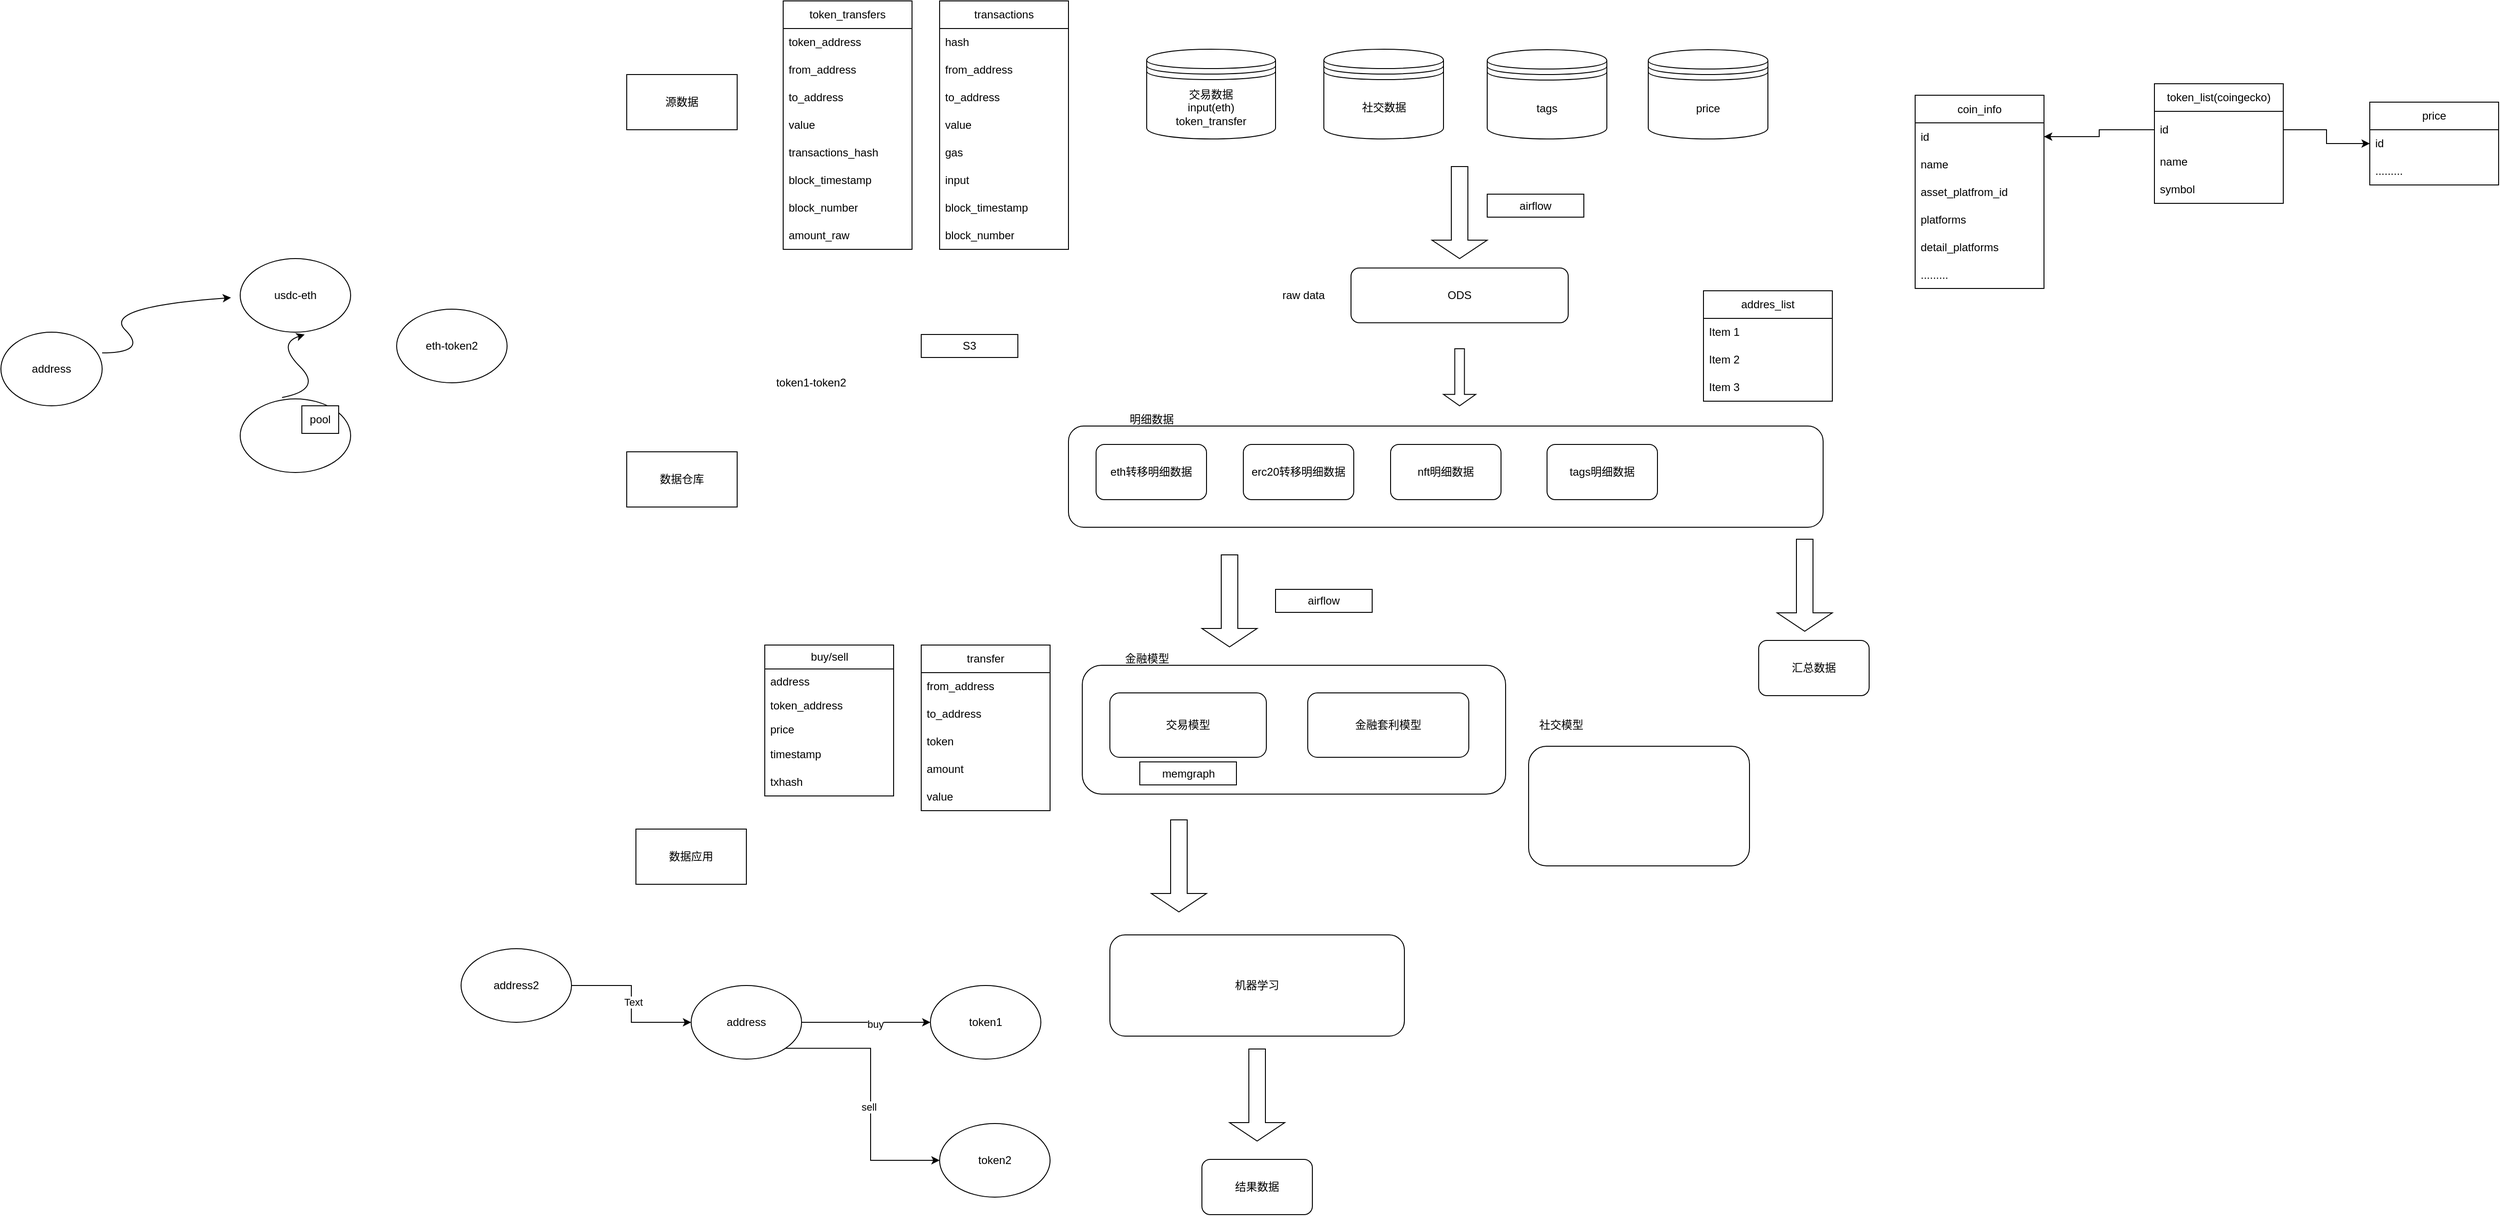 <mxfile version="22.0.8" type="github">
  <diagram name="第 1 页" id="BozkCQJCPHknfL0Oz4gU">
    <mxGraphModel dx="2956" dy="685" grid="1" gridSize="10" guides="1" tooltips="1" connect="1" arrows="1" fold="1" page="1" pageScale="1" pageWidth="827" pageHeight="1169" math="0" shadow="0">
      <root>
        <mxCell id="0" />
        <mxCell id="1" parent="0" />
        <mxCell id="raIWPsBDa8XvjPvGWQIa-1" value="交易数据&lt;br&gt;input(eth)&lt;br&gt;token_transfer" style="shape=datastore;whiteSpace=wrap;html=1;" parent="1" vertex="1">
          <mxGeometry x="185" y="62.5" width="140" height="97.5" as="geometry" />
        </mxCell>
        <mxCell id="raIWPsBDa8XvjPvGWQIa-2" value="源数据" style="rounded=0;whiteSpace=wrap;html=1;" parent="1" vertex="1">
          <mxGeometry x="-380" y="90" width="120" height="60" as="geometry" />
        </mxCell>
        <mxCell id="raIWPsBDa8XvjPvGWQIa-4" value="社交数据" style="shape=datastore;whiteSpace=wrap;html=1;" parent="1" vertex="1">
          <mxGeometry x="377.5" y="62.5" width="130" height="97.5" as="geometry" />
        </mxCell>
        <mxCell id="raIWPsBDa8XvjPvGWQIa-5" value="tags" style="shape=datastore;whiteSpace=wrap;html=1;" parent="1" vertex="1">
          <mxGeometry x="555" y="63" width="130" height="97" as="geometry" />
        </mxCell>
        <mxCell id="raIWPsBDa8XvjPvGWQIa-7" value="" style="shape=singleArrow;direction=south;whiteSpace=wrap;html=1;" parent="1" vertex="1">
          <mxGeometry x="495" y="190" width="60" height="100" as="geometry" />
        </mxCell>
        <mxCell id="raIWPsBDa8XvjPvGWQIa-8" value="" style="rounded=1;whiteSpace=wrap;html=1;" parent="1" vertex="1">
          <mxGeometry x="100" y="472" width="820" height="110" as="geometry" />
        </mxCell>
        <mxCell id="raIWPsBDa8XvjPvGWQIa-10" value="明细数据" style="text;html=1;align=center;verticalAlign=middle;resizable=0;points=[];autosize=1;strokeColor=none;fillColor=none;" parent="1" vertex="1">
          <mxGeometry x="155" y="450" width="70" height="30" as="geometry" />
        </mxCell>
        <mxCell id="raIWPsBDa8XvjPvGWQIa-11" value="eth转移明细数据" style="rounded=1;whiteSpace=wrap;html=1;" parent="1" vertex="1">
          <mxGeometry x="130" y="492" width="120" height="60" as="geometry" />
        </mxCell>
        <mxCell id="raIWPsBDa8XvjPvGWQIa-12" value="erc20转移明细数据" style="rounded=1;whiteSpace=wrap;html=1;" parent="1" vertex="1">
          <mxGeometry x="290" y="492" width="120" height="60" as="geometry" />
        </mxCell>
        <mxCell id="raIWPsBDa8XvjPvGWQIa-13" value="nft明细数据" style="rounded=1;whiteSpace=wrap;html=1;" parent="1" vertex="1">
          <mxGeometry x="450" y="492" width="120" height="60" as="geometry" />
        </mxCell>
        <mxCell id="raIWPsBDa8XvjPvGWQIa-15" value="tags明细数据" style="rounded=1;whiteSpace=wrap;html=1;" parent="1" vertex="1">
          <mxGeometry x="620" y="492" width="120" height="60" as="geometry" />
        </mxCell>
        <mxCell id="raIWPsBDa8XvjPvGWQIa-16" value="" style="shape=singleArrow;direction=south;whiteSpace=wrap;html=1;" parent="1" vertex="1">
          <mxGeometry x="245" y="612" width="60" height="100" as="geometry" />
        </mxCell>
        <mxCell id="raIWPsBDa8XvjPvGWQIa-18" value="" style="rounded=1;whiteSpace=wrap;html=1;" parent="1" vertex="1">
          <mxGeometry x="115" y="732" width="460" height="140" as="geometry" />
        </mxCell>
        <mxCell id="raIWPsBDa8XvjPvGWQIa-17" value="交易模型" style="rounded=1;whiteSpace=wrap;html=1;" parent="1" vertex="1">
          <mxGeometry x="145" y="762" width="170" height="70" as="geometry" />
        </mxCell>
        <mxCell id="raIWPsBDa8XvjPvGWQIa-19" value="金融模型" style="text;html=1;align=center;verticalAlign=middle;resizable=0;points=[];autosize=1;strokeColor=none;fillColor=none;" parent="1" vertex="1">
          <mxGeometry x="150" y="710" width="70" height="30" as="geometry" />
        </mxCell>
        <mxCell id="raIWPsBDa8XvjPvGWQIa-20" value="金融套利模型" style="rounded=1;whiteSpace=wrap;html=1;" parent="1" vertex="1">
          <mxGeometry x="360" y="762" width="175" height="70" as="geometry" />
        </mxCell>
        <mxCell id="raIWPsBDa8XvjPvGWQIa-21" value="" style="rounded=1;whiteSpace=wrap;html=1;" parent="1" vertex="1">
          <mxGeometry x="600" y="820" width="240" height="130" as="geometry" />
        </mxCell>
        <mxCell id="raIWPsBDa8XvjPvGWQIa-22" value="社交模型" style="text;html=1;align=center;verticalAlign=middle;resizable=0;points=[];autosize=1;strokeColor=none;fillColor=none;" parent="1" vertex="1">
          <mxGeometry x="600" y="782" width="70" height="30" as="geometry" />
        </mxCell>
        <mxCell id="raIWPsBDa8XvjPvGWQIa-23" value="" style="shape=singleArrow;direction=south;whiteSpace=wrap;html=1;" parent="1" vertex="1">
          <mxGeometry x="190" y="900" width="60" height="100" as="geometry" />
        </mxCell>
        <mxCell id="raIWPsBDa8XvjPvGWQIa-24" value="机器学习" style="rounded=1;whiteSpace=wrap;html=1;" parent="1" vertex="1">
          <mxGeometry x="145" y="1025" width="320" height="110" as="geometry" />
        </mxCell>
        <mxCell id="KQLeo4cY0Sl-77oB61r1-2" value="token_transfers" style="swimlane;fontStyle=0;childLayout=stackLayout;horizontal=1;startSize=30;horizontalStack=0;resizeParent=1;resizeParentMax=0;resizeLast=0;collapsible=1;marginBottom=0;whiteSpace=wrap;html=1;" parent="1" vertex="1">
          <mxGeometry x="-210" y="10" width="140" height="270" as="geometry" />
        </mxCell>
        <mxCell id="KQLeo4cY0Sl-77oB61r1-3" value="token_address&lt;br&gt;" style="text;strokeColor=none;fillColor=none;align=left;verticalAlign=middle;spacingLeft=4;spacingRight=4;overflow=hidden;points=[[0,0.5],[1,0.5]];portConstraint=eastwest;rotatable=0;whiteSpace=wrap;html=1;" parent="KQLeo4cY0Sl-77oB61r1-2" vertex="1">
          <mxGeometry y="30" width="140" height="30" as="geometry" />
        </mxCell>
        <mxCell id="KQLeo4cY0Sl-77oB61r1-4" value="from_address" style="text;strokeColor=none;fillColor=none;align=left;verticalAlign=middle;spacingLeft=4;spacingRight=4;overflow=hidden;points=[[0,0.5],[1,0.5]];portConstraint=eastwest;rotatable=0;whiteSpace=wrap;html=1;" parent="KQLeo4cY0Sl-77oB61r1-2" vertex="1">
          <mxGeometry y="60" width="140" height="30" as="geometry" />
        </mxCell>
        <mxCell id="KQLeo4cY0Sl-77oB61r1-22" value="to_address" style="text;strokeColor=none;fillColor=none;align=left;verticalAlign=middle;spacingLeft=4;spacingRight=4;overflow=hidden;points=[[0,0.5],[1,0.5]];portConstraint=eastwest;rotatable=0;whiteSpace=wrap;html=1;" parent="KQLeo4cY0Sl-77oB61r1-2" vertex="1">
          <mxGeometry y="90" width="140" height="30" as="geometry" />
        </mxCell>
        <mxCell id="KQLeo4cY0Sl-77oB61r1-23" value="value" style="text;strokeColor=none;fillColor=none;align=left;verticalAlign=middle;spacingLeft=4;spacingRight=4;overflow=hidden;points=[[0,0.5],[1,0.5]];portConstraint=eastwest;rotatable=0;whiteSpace=wrap;html=1;" parent="KQLeo4cY0Sl-77oB61r1-2" vertex="1">
          <mxGeometry y="120" width="140" height="30" as="geometry" />
        </mxCell>
        <mxCell id="KQLeo4cY0Sl-77oB61r1-24" value="transactions_hash" style="text;strokeColor=none;fillColor=none;align=left;verticalAlign=middle;spacingLeft=4;spacingRight=4;overflow=hidden;points=[[0,0.5],[1,0.5]];portConstraint=eastwest;rotatable=0;whiteSpace=wrap;html=1;" parent="KQLeo4cY0Sl-77oB61r1-2" vertex="1">
          <mxGeometry y="150" width="140" height="30" as="geometry" />
        </mxCell>
        <mxCell id="KQLeo4cY0Sl-77oB61r1-25" value="block_timestamp" style="text;strokeColor=none;fillColor=none;align=left;verticalAlign=middle;spacingLeft=4;spacingRight=4;overflow=hidden;points=[[0,0.5],[1,0.5]];portConstraint=eastwest;rotatable=0;whiteSpace=wrap;html=1;" parent="KQLeo4cY0Sl-77oB61r1-2" vertex="1">
          <mxGeometry y="180" width="140" height="30" as="geometry" />
        </mxCell>
        <mxCell id="KQLeo4cY0Sl-77oB61r1-5" value="block_number" style="text;strokeColor=none;fillColor=none;align=left;verticalAlign=middle;spacingLeft=4;spacingRight=4;overflow=hidden;points=[[0,0.5],[1,0.5]];portConstraint=eastwest;rotatable=0;whiteSpace=wrap;html=1;" parent="KQLeo4cY0Sl-77oB61r1-2" vertex="1">
          <mxGeometry y="210" width="140" height="30" as="geometry" />
        </mxCell>
        <mxCell id="KQLeo4cY0Sl-77oB61r1-26" value="amount_raw" style="text;strokeColor=none;fillColor=none;align=left;verticalAlign=middle;spacingLeft=4;spacingRight=4;overflow=hidden;points=[[0,0.5],[1,0.5]];portConstraint=eastwest;rotatable=0;whiteSpace=wrap;html=1;" parent="KQLeo4cY0Sl-77oB61r1-2" vertex="1">
          <mxGeometry y="240" width="140" height="30" as="geometry" />
        </mxCell>
        <mxCell id="KQLeo4cY0Sl-77oB61r1-8" value="buy/sell" style="swimlane;fontStyle=0;childLayout=stackLayout;horizontal=1;startSize=26;fillColor=none;horizontalStack=0;resizeParent=1;resizeParentMax=0;resizeLast=0;collapsible=1;marginBottom=0;html=1;" parent="1" vertex="1">
          <mxGeometry x="-230" y="710" width="140" height="164" as="geometry" />
        </mxCell>
        <mxCell id="KQLeo4cY0Sl-77oB61r1-9" value="address" style="text;strokeColor=none;fillColor=none;align=left;verticalAlign=top;spacingLeft=4;spacingRight=4;overflow=hidden;rotatable=0;points=[[0,0.5],[1,0.5]];portConstraint=eastwest;whiteSpace=wrap;html=1;" parent="KQLeo4cY0Sl-77oB61r1-8" vertex="1">
          <mxGeometry y="26" width="140" height="26" as="geometry" />
        </mxCell>
        <mxCell id="KQLeo4cY0Sl-77oB61r1-10" value="token_address" style="text;strokeColor=none;fillColor=none;align=left;verticalAlign=top;spacingLeft=4;spacingRight=4;overflow=hidden;rotatable=0;points=[[0,0.5],[1,0.5]];portConstraint=eastwest;whiteSpace=wrap;html=1;" parent="KQLeo4cY0Sl-77oB61r1-8" vertex="1">
          <mxGeometry y="52" width="140" height="26" as="geometry" />
        </mxCell>
        <mxCell id="KQLeo4cY0Sl-77oB61r1-11" value="price" style="text;strokeColor=none;fillColor=none;align=left;verticalAlign=top;spacingLeft=4;spacingRight=4;overflow=hidden;rotatable=0;points=[[0,0.5],[1,0.5]];portConstraint=eastwest;whiteSpace=wrap;html=1;" parent="KQLeo4cY0Sl-77oB61r1-8" vertex="1">
          <mxGeometry y="78" width="140" height="26" as="geometry" />
        </mxCell>
        <mxCell id="KQLeo4cY0Sl-77oB61r1-12" value="timestamp" style="text;strokeColor=none;fillColor=none;align=left;verticalAlign=middle;spacingLeft=4;spacingRight=4;overflow=hidden;points=[[0,0.5],[1,0.5]];portConstraint=eastwest;rotatable=0;whiteSpace=wrap;html=1;" parent="KQLeo4cY0Sl-77oB61r1-8" vertex="1">
          <mxGeometry y="104" width="140" height="30" as="geometry" />
        </mxCell>
        <mxCell id="KQLeo4cY0Sl-77oB61r1-13" value="txhash" style="text;strokeColor=none;fillColor=none;align=left;verticalAlign=middle;spacingLeft=4;spacingRight=4;overflow=hidden;points=[[0,0.5],[1,0.5]];portConstraint=eastwest;rotatable=0;whiteSpace=wrap;html=1;" parent="KQLeo4cY0Sl-77oB61r1-8" vertex="1">
          <mxGeometry y="134" width="140" height="30" as="geometry" />
        </mxCell>
        <mxCell id="KQLeo4cY0Sl-77oB61r1-15" value="transfer" style="swimlane;fontStyle=0;childLayout=stackLayout;horizontal=1;startSize=30;horizontalStack=0;resizeParent=1;resizeParentMax=0;resizeLast=0;collapsible=1;marginBottom=0;whiteSpace=wrap;html=1;" parent="1" vertex="1">
          <mxGeometry x="-60" y="710" width="140" height="180" as="geometry" />
        </mxCell>
        <mxCell id="KQLeo4cY0Sl-77oB61r1-16" value="from_address" style="text;strokeColor=none;fillColor=none;align=left;verticalAlign=middle;spacingLeft=4;spacingRight=4;overflow=hidden;points=[[0,0.5],[1,0.5]];portConstraint=eastwest;rotatable=0;whiteSpace=wrap;html=1;" parent="KQLeo4cY0Sl-77oB61r1-15" vertex="1">
          <mxGeometry y="30" width="140" height="30" as="geometry" />
        </mxCell>
        <mxCell id="KQLeo4cY0Sl-77oB61r1-17" value="to_address" style="text;strokeColor=none;fillColor=none;align=left;verticalAlign=middle;spacingLeft=4;spacingRight=4;overflow=hidden;points=[[0,0.5],[1,0.5]];portConstraint=eastwest;rotatable=0;whiteSpace=wrap;html=1;" parent="KQLeo4cY0Sl-77oB61r1-15" vertex="1">
          <mxGeometry y="60" width="140" height="30" as="geometry" />
        </mxCell>
        <mxCell id="KQLeo4cY0Sl-77oB61r1-18" value="token" style="text;strokeColor=none;fillColor=none;align=left;verticalAlign=middle;spacingLeft=4;spacingRight=4;overflow=hidden;points=[[0,0.5],[1,0.5]];portConstraint=eastwest;rotatable=0;whiteSpace=wrap;html=1;" parent="KQLeo4cY0Sl-77oB61r1-15" vertex="1">
          <mxGeometry y="90" width="140" height="30" as="geometry" />
        </mxCell>
        <mxCell id="KQLeo4cY0Sl-77oB61r1-19" value="amount" style="text;strokeColor=none;fillColor=none;align=left;verticalAlign=middle;spacingLeft=4;spacingRight=4;overflow=hidden;points=[[0,0.5],[1,0.5]];portConstraint=eastwest;rotatable=0;whiteSpace=wrap;html=1;" parent="KQLeo4cY0Sl-77oB61r1-15" vertex="1">
          <mxGeometry y="120" width="140" height="30" as="geometry" />
        </mxCell>
        <mxCell id="KQLeo4cY0Sl-77oB61r1-20" value="value" style="text;strokeColor=none;fillColor=none;align=left;verticalAlign=middle;spacingLeft=4;spacingRight=4;overflow=hidden;points=[[0,0.5],[1,0.5]];portConstraint=eastwest;rotatable=0;whiteSpace=wrap;html=1;" parent="KQLeo4cY0Sl-77oB61r1-15" vertex="1">
          <mxGeometry y="150" width="140" height="30" as="geometry" />
        </mxCell>
        <mxCell id="KQLeo4cY0Sl-77oB61r1-27" value="transactions" style="swimlane;fontStyle=0;childLayout=stackLayout;horizontal=1;startSize=30;horizontalStack=0;resizeParent=1;resizeParentMax=0;resizeLast=0;collapsible=1;marginBottom=0;whiteSpace=wrap;html=1;" parent="1" vertex="1">
          <mxGeometry x="-40" y="10" width="140" height="270" as="geometry" />
        </mxCell>
        <mxCell id="KQLeo4cY0Sl-77oB61r1-28" value="hash" style="text;strokeColor=none;fillColor=none;align=left;verticalAlign=middle;spacingLeft=4;spacingRight=4;overflow=hidden;points=[[0,0.5],[1,0.5]];portConstraint=eastwest;rotatable=0;whiteSpace=wrap;html=1;" parent="KQLeo4cY0Sl-77oB61r1-27" vertex="1">
          <mxGeometry y="30" width="140" height="30" as="geometry" />
        </mxCell>
        <mxCell id="KQLeo4cY0Sl-77oB61r1-29" value="from_address" style="text;strokeColor=none;fillColor=none;align=left;verticalAlign=middle;spacingLeft=4;spacingRight=4;overflow=hidden;points=[[0,0.5],[1,0.5]];portConstraint=eastwest;rotatable=0;whiteSpace=wrap;html=1;" parent="KQLeo4cY0Sl-77oB61r1-27" vertex="1">
          <mxGeometry y="60" width="140" height="30" as="geometry" />
        </mxCell>
        <mxCell id="KQLeo4cY0Sl-77oB61r1-30" value="to_address" style="text;strokeColor=none;fillColor=none;align=left;verticalAlign=middle;spacingLeft=4;spacingRight=4;overflow=hidden;points=[[0,0.5],[1,0.5]];portConstraint=eastwest;rotatable=0;whiteSpace=wrap;html=1;" parent="KQLeo4cY0Sl-77oB61r1-27" vertex="1">
          <mxGeometry y="90" width="140" height="30" as="geometry" />
        </mxCell>
        <mxCell id="KQLeo4cY0Sl-77oB61r1-31" value="value" style="text;strokeColor=none;fillColor=none;align=left;verticalAlign=middle;spacingLeft=4;spacingRight=4;overflow=hidden;points=[[0,0.5],[1,0.5]];portConstraint=eastwest;rotatable=0;whiteSpace=wrap;html=1;" parent="KQLeo4cY0Sl-77oB61r1-27" vertex="1">
          <mxGeometry y="120" width="140" height="30" as="geometry" />
        </mxCell>
        <mxCell id="KQLeo4cY0Sl-77oB61r1-32" value="gas" style="text;strokeColor=none;fillColor=none;align=left;verticalAlign=middle;spacingLeft=4;spacingRight=4;overflow=hidden;points=[[0,0.5],[1,0.5]];portConstraint=eastwest;rotatable=0;whiteSpace=wrap;html=1;" parent="KQLeo4cY0Sl-77oB61r1-27" vertex="1">
          <mxGeometry y="150" width="140" height="30" as="geometry" />
        </mxCell>
        <mxCell id="KQLeo4cY0Sl-77oB61r1-33" value="input" style="text;strokeColor=none;fillColor=none;align=left;verticalAlign=middle;spacingLeft=4;spacingRight=4;overflow=hidden;points=[[0,0.5],[1,0.5]];portConstraint=eastwest;rotatable=0;whiteSpace=wrap;html=1;" parent="KQLeo4cY0Sl-77oB61r1-27" vertex="1">
          <mxGeometry y="180" width="140" height="30" as="geometry" />
        </mxCell>
        <mxCell id="KQLeo4cY0Sl-77oB61r1-34" value="block_timestamp" style="text;strokeColor=none;fillColor=none;align=left;verticalAlign=middle;spacingLeft=4;spacingRight=4;overflow=hidden;points=[[0,0.5],[1,0.5]];portConstraint=eastwest;rotatable=0;whiteSpace=wrap;html=1;" parent="KQLeo4cY0Sl-77oB61r1-27" vertex="1">
          <mxGeometry y="210" width="140" height="30" as="geometry" />
        </mxCell>
        <mxCell id="KQLeo4cY0Sl-77oB61r1-35" value="block_number" style="text;strokeColor=none;fillColor=none;align=left;verticalAlign=middle;spacingLeft=4;spacingRight=4;overflow=hidden;points=[[0,0.5],[1,0.5]];portConstraint=eastwest;rotatable=0;whiteSpace=wrap;html=1;" parent="KQLeo4cY0Sl-77oB61r1-27" vertex="1">
          <mxGeometry y="240" width="140" height="30" as="geometry" />
        </mxCell>
        <mxCell id="KQLeo4cY0Sl-77oB61r1-36" value="数据仓库" style="rounded=0;whiteSpace=wrap;html=1;" parent="1" vertex="1">
          <mxGeometry x="-380" y="500" width="120" height="60" as="geometry" />
        </mxCell>
        <mxCell id="KQLeo4cY0Sl-77oB61r1-37" value="数据应用" style="rounded=0;whiteSpace=wrap;html=1;" parent="1" vertex="1">
          <mxGeometry x="-370" y="910" width="120" height="60" as="geometry" />
        </mxCell>
        <mxCell id="KQLeo4cY0Sl-77oB61r1-39" value="airflow" style="rounded=0;whiteSpace=wrap;html=1;" parent="1" vertex="1">
          <mxGeometry x="555" y="220" width="105" height="25" as="geometry" />
        </mxCell>
        <mxCell id="KQLeo4cY0Sl-77oB61r1-41" value="S3" style="rounded=0;whiteSpace=wrap;html=1;" parent="1" vertex="1">
          <mxGeometry x="-60" y="372.5" width="105" height="25" as="geometry" />
        </mxCell>
        <mxCell id="KQLeo4cY0Sl-77oB61r1-42" value="airflow" style="rounded=0;whiteSpace=wrap;html=1;" parent="1" vertex="1">
          <mxGeometry x="325" y="649.5" width="105" height="25" as="geometry" />
        </mxCell>
        <mxCell id="KQLeo4cY0Sl-77oB61r1-43" value="memgraph" style="rounded=0;whiteSpace=wrap;html=1;" parent="1" vertex="1">
          <mxGeometry x="177.5" y="837" width="105" height="25" as="geometry" />
        </mxCell>
        <mxCell id="KQLeo4cY0Sl-77oB61r1-44" value="token1-token2" style="text;html=1;align=center;verticalAlign=middle;resizable=0;points=[];autosize=1;strokeColor=none;fillColor=none;" parent="1" vertex="1">
          <mxGeometry x="-230" y="410" width="100" height="30" as="geometry" />
        </mxCell>
        <mxCell id="KQLeo4cY0Sl-77oB61r1-45" value="address" style="ellipse;whiteSpace=wrap;html=1;" parent="1" vertex="1">
          <mxGeometry x="-1060" y="370" width="110" height="80" as="geometry" />
        </mxCell>
        <mxCell id="KQLeo4cY0Sl-77oB61r1-46" value="" style="ellipse;whiteSpace=wrap;html=1;" parent="1" vertex="1">
          <mxGeometry x="-800" y="442.5" width="120" height="80" as="geometry" />
        </mxCell>
        <mxCell id="KQLeo4cY0Sl-77oB61r1-47" value="eth-token2" style="ellipse;whiteSpace=wrap;html=1;" parent="1" vertex="1">
          <mxGeometry x="-630" y="345" width="120" height="80" as="geometry" />
        </mxCell>
        <mxCell id="KQLeo4cY0Sl-77oB61r1-48" value="usdc-eth" style="ellipse;whiteSpace=wrap;html=1;" parent="1" vertex="1">
          <mxGeometry x="-800" y="290" width="120" height="80" as="geometry" />
        </mxCell>
        <mxCell id="KQLeo4cY0Sl-77oB61r1-49" value="" style="curved=1;endArrow=classic;html=1;rounded=0;" parent="1" edge="1">
          <mxGeometry width="50" height="50" relative="1" as="geometry">
            <mxPoint x="-950" y="392.5" as="sourcePoint" />
            <mxPoint x="-810" y="332.5" as="targetPoint" />
            <Array as="points">
              <mxPoint x="-900" y="392.5" />
              <mxPoint x="-950" y="342.5" />
            </Array>
          </mxGeometry>
        </mxCell>
        <mxCell id="KQLeo4cY0Sl-77oB61r1-51" value="pool" style="rounded=0;whiteSpace=wrap;html=1;" parent="1" vertex="1">
          <mxGeometry x="-733" y="450" width="40" height="30" as="geometry" />
        </mxCell>
        <mxCell id="KQLeo4cY0Sl-77oB61r1-52" value="" style="curved=1;endArrow=classic;html=1;rounded=0;exitX=0.379;exitY=-0.019;exitDx=0;exitDy=0;exitPerimeter=0;" parent="1" source="KQLeo4cY0Sl-77oB61r1-46" edge="1">
          <mxGeometry width="50" height="50" relative="1" as="geometry">
            <mxPoint x="-760" y="432.5" as="sourcePoint" />
            <mxPoint x="-730" y="372.5" as="targetPoint" />
            <Array as="points">
              <mxPoint x="-710" y="432.5" />
              <mxPoint x="-760" y="382.5" />
            </Array>
          </mxGeometry>
        </mxCell>
        <mxCell id="4I6Rf2Xm01g-M6G6PtZS-1" value="price" style="shape=datastore;whiteSpace=wrap;html=1;" vertex="1" parent="1">
          <mxGeometry x="730" y="63" width="130" height="97" as="geometry" />
        </mxCell>
        <mxCell id="4I6Rf2Xm01g-M6G6PtZS-2" value="token_list(coingecko)" style="swimlane;fontStyle=0;childLayout=stackLayout;horizontal=1;startSize=30;horizontalStack=0;resizeParent=1;resizeParentMax=0;resizeLast=0;collapsible=1;marginBottom=0;whiteSpace=wrap;html=1;" vertex="1" parent="1">
          <mxGeometry x="1280" y="100" width="140" height="130" as="geometry" />
        </mxCell>
        <mxCell id="4I6Rf2Xm01g-M6G6PtZS-3" value="id" style="text;strokeColor=none;fillColor=none;align=left;verticalAlign=middle;spacingLeft=4;spacingRight=4;overflow=hidden;points=[[0,0.5],[1,0.5]];portConstraint=eastwest;rotatable=0;whiteSpace=wrap;html=1;" vertex="1" parent="4I6Rf2Xm01g-M6G6PtZS-2">
          <mxGeometry y="30" width="140" height="40" as="geometry" />
        </mxCell>
        <mxCell id="4I6Rf2Xm01g-M6G6PtZS-4" value="name" style="text;strokeColor=none;fillColor=none;align=left;verticalAlign=middle;spacingLeft=4;spacingRight=4;overflow=hidden;points=[[0,0.5],[1,0.5]];portConstraint=eastwest;rotatable=0;whiteSpace=wrap;html=1;" vertex="1" parent="4I6Rf2Xm01g-M6G6PtZS-2">
          <mxGeometry y="70" width="140" height="30" as="geometry" />
        </mxCell>
        <mxCell id="4I6Rf2Xm01g-M6G6PtZS-5" value="symbol" style="text;strokeColor=none;fillColor=none;align=left;verticalAlign=middle;spacingLeft=4;spacingRight=4;overflow=hidden;points=[[0,0.5],[1,0.5]];portConstraint=eastwest;rotatable=0;whiteSpace=wrap;html=1;" vertex="1" parent="4I6Rf2Xm01g-M6G6PtZS-2">
          <mxGeometry y="100" width="140" height="30" as="geometry" />
        </mxCell>
        <mxCell id="4I6Rf2Xm01g-M6G6PtZS-12" value="coin_info" style="swimlane;fontStyle=0;childLayout=stackLayout;horizontal=1;startSize=30;horizontalStack=0;resizeParent=1;resizeParentMax=0;resizeLast=0;collapsible=1;marginBottom=0;whiteSpace=wrap;html=1;" vertex="1" parent="1">
          <mxGeometry x="1020" y="112.5" width="140" height="210" as="geometry" />
        </mxCell>
        <mxCell id="4I6Rf2Xm01g-M6G6PtZS-13" value="id" style="text;strokeColor=none;fillColor=none;align=left;verticalAlign=middle;spacingLeft=4;spacingRight=4;overflow=hidden;points=[[0,0.5],[1,0.5]];portConstraint=eastwest;rotatable=0;whiteSpace=wrap;html=1;" vertex="1" parent="4I6Rf2Xm01g-M6G6PtZS-12">
          <mxGeometry y="30" width="140" height="30" as="geometry" />
        </mxCell>
        <mxCell id="4I6Rf2Xm01g-M6G6PtZS-15" value="name" style="text;strokeColor=none;fillColor=none;align=left;verticalAlign=middle;spacingLeft=4;spacingRight=4;overflow=hidden;points=[[0,0.5],[1,0.5]];portConstraint=eastwest;rotatable=0;whiteSpace=wrap;html=1;" vertex="1" parent="4I6Rf2Xm01g-M6G6PtZS-12">
          <mxGeometry y="60" width="140" height="30" as="geometry" />
        </mxCell>
        <mxCell id="4I6Rf2Xm01g-M6G6PtZS-16" value="asset_platfrom_id" style="text;strokeColor=none;fillColor=none;align=left;verticalAlign=middle;spacingLeft=4;spacingRight=4;overflow=hidden;points=[[0,0.5],[1,0.5]];portConstraint=eastwest;rotatable=0;whiteSpace=wrap;html=1;" vertex="1" parent="4I6Rf2Xm01g-M6G6PtZS-12">
          <mxGeometry y="90" width="140" height="30" as="geometry" />
        </mxCell>
        <mxCell id="4I6Rf2Xm01g-M6G6PtZS-17" value="platforms" style="text;strokeColor=none;fillColor=none;align=left;verticalAlign=middle;spacingLeft=4;spacingRight=4;overflow=hidden;points=[[0,0.5],[1,0.5]];portConstraint=eastwest;rotatable=0;whiteSpace=wrap;html=1;" vertex="1" parent="4I6Rf2Xm01g-M6G6PtZS-12">
          <mxGeometry y="120" width="140" height="30" as="geometry" />
        </mxCell>
        <mxCell id="4I6Rf2Xm01g-M6G6PtZS-18" value="detail_platforms" style="text;strokeColor=none;fillColor=none;align=left;verticalAlign=middle;spacingLeft=4;spacingRight=4;overflow=hidden;points=[[0,0.5],[1,0.5]];portConstraint=eastwest;rotatable=0;whiteSpace=wrap;html=1;" vertex="1" parent="4I6Rf2Xm01g-M6G6PtZS-12">
          <mxGeometry y="150" width="140" height="30" as="geometry" />
        </mxCell>
        <mxCell id="4I6Rf2Xm01g-M6G6PtZS-20" value="........." style="text;strokeColor=none;fillColor=none;align=left;verticalAlign=middle;spacingLeft=4;spacingRight=4;overflow=hidden;points=[[0,0.5],[1,0.5]];portConstraint=eastwest;rotatable=0;whiteSpace=wrap;html=1;" vertex="1" parent="4I6Rf2Xm01g-M6G6PtZS-12">
          <mxGeometry y="180" width="140" height="30" as="geometry" />
        </mxCell>
        <mxCell id="4I6Rf2Xm01g-M6G6PtZS-21" style="edgeStyle=orthogonalEdgeStyle;rounded=0;orthogonalLoop=1;jettySize=auto;html=1;exitX=0;exitY=0.5;exitDx=0;exitDy=0;entryX=1;entryY=0.5;entryDx=0;entryDy=0;" edge="1" parent="1" source="4I6Rf2Xm01g-M6G6PtZS-3" target="4I6Rf2Xm01g-M6G6PtZS-13">
          <mxGeometry relative="1" as="geometry" />
        </mxCell>
        <mxCell id="4I6Rf2Xm01g-M6G6PtZS-22" value="price" style="swimlane;fontStyle=0;childLayout=stackLayout;horizontal=1;startSize=30;horizontalStack=0;resizeParent=1;resizeParentMax=0;resizeLast=0;collapsible=1;marginBottom=0;whiteSpace=wrap;html=1;" vertex="1" parent="1">
          <mxGeometry x="1514" y="120" width="140" height="90" as="geometry" />
        </mxCell>
        <mxCell id="4I6Rf2Xm01g-M6G6PtZS-23" value="id" style="text;strokeColor=none;fillColor=none;align=left;verticalAlign=middle;spacingLeft=4;spacingRight=4;overflow=hidden;points=[[0,0.5],[1,0.5]];portConstraint=eastwest;rotatable=0;whiteSpace=wrap;html=1;" vertex="1" parent="4I6Rf2Xm01g-M6G6PtZS-22">
          <mxGeometry y="30" width="140" height="30" as="geometry" />
        </mxCell>
        <mxCell id="4I6Rf2Xm01g-M6G6PtZS-29" value="........." style="text;strokeColor=none;fillColor=none;align=left;verticalAlign=middle;spacingLeft=4;spacingRight=4;overflow=hidden;points=[[0,0.5],[1,0.5]];portConstraint=eastwest;rotatable=0;whiteSpace=wrap;html=1;" vertex="1" parent="4I6Rf2Xm01g-M6G6PtZS-22">
          <mxGeometry y="60" width="140" height="30" as="geometry" />
        </mxCell>
        <mxCell id="4I6Rf2Xm01g-M6G6PtZS-30" style="edgeStyle=orthogonalEdgeStyle;rounded=0;orthogonalLoop=1;jettySize=auto;html=1;exitX=1;exitY=0.5;exitDx=0;exitDy=0;entryX=0;entryY=0.5;entryDx=0;entryDy=0;" edge="1" parent="1" source="4I6Rf2Xm01g-M6G6PtZS-3" target="4I6Rf2Xm01g-M6G6PtZS-23">
          <mxGeometry relative="1" as="geometry" />
        </mxCell>
        <mxCell id="4I6Rf2Xm01g-M6G6PtZS-33" style="edgeStyle=orthogonalEdgeStyle;rounded=0;orthogonalLoop=1;jettySize=auto;html=1;exitX=1;exitY=0.5;exitDx=0;exitDy=0;entryX=0;entryY=0.5;entryDx=0;entryDy=0;" edge="1" parent="1" source="4I6Rf2Xm01g-M6G6PtZS-31" target="4I6Rf2Xm01g-M6G6PtZS-32">
          <mxGeometry relative="1" as="geometry" />
        </mxCell>
        <mxCell id="4I6Rf2Xm01g-M6G6PtZS-34" value="buy" style="edgeLabel;html=1;align=center;verticalAlign=middle;resizable=0;points=[];" vertex="1" connectable="0" parent="4I6Rf2Xm01g-M6G6PtZS-33">
          <mxGeometry x="0.133" y="-2" relative="1" as="geometry">
            <mxPoint as="offset" />
          </mxGeometry>
        </mxCell>
        <mxCell id="4I6Rf2Xm01g-M6G6PtZS-36" style="edgeStyle=orthogonalEdgeStyle;rounded=0;orthogonalLoop=1;jettySize=auto;html=1;exitX=1;exitY=1;exitDx=0;exitDy=0;entryX=0;entryY=0.5;entryDx=0;entryDy=0;" edge="1" parent="1" source="4I6Rf2Xm01g-M6G6PtZS-31" target="4I6Rf2Xm01g-M6G6PtZS-35">
          <mxGeometry relative="1" as="geometry" />
        </mxCell>
        <mxCell id="4I6Rf2Xm01g-M6G6PtZS-37" value="sell" style="edgeLabel;html=1;align=center;verticalAlign=middle;resizable=0;points=[];" vertex="1" connectable="0" parent="4I6Rf2Xm01g-M6G6PtZS-36">
          <mxGeometry x="0.081" y="-2" relative="1" as="geometry">
            <mxPoint as="offset" />
          </mxGeometry>
        </mxCell>
        <mxCell id="4I6Rf2Xm01g-M6G6PtZS-31" value="address" style="ellipse;whiteSpace=wrap;html=1;" vertex="1" parent="1">
          <mxGeometry x="-310" y="1080" width="120" height="80" as="geometry" />
        </mxCell>
        <mxCell id="4I6Rf2Xm01g-M6G6PtZS-32" value="token1" style="ellipse;whiteSpace=wrap;html=1;" vertex="1" parent="1">
          <mxGeometry x="-50" y="1080" width="120" height="80" as="geometry" />
        </mxCell>
        <mxCell id="4I6Rf2Xm01g-M6G6PtZS-35" value="token2" style="ellipse;whiteSpace=wrap;html=1;" vertex="1" parent="1">
          <mxGeometry x="-40" y="1230" width="120" height="80" as="geometry" />
        </mxCell>
        <mxCell id="4I6Rf2Xm01g-M6G6PtZS-39" style="edgeStyle=orthogonalEdgeStyle;rounded=0;orthogonalLoop=1;jettySize=auto;html=1;exitX=1;exitY=0.5;exitDx=0;exitDy=0;entryX=0;entryY=0.5;entryDx=0;entryDy=0;" edge="1" parent="1" source="4I6Rf2Xm01g-M6G6PtZS-38" target="4I6Rf2Xm01g-M6G6PtZS-31">
          <mxGeometry relative="1" as="geometry" />
        </mxCell>
        <mxCell id="4I6Rf2Xm01g-M6G6PtZS-40" value="Text" style="edgeLabel;html=1;align=center;verticalAlign=middle;resizable=0;points=[];" vertex="1" connectable="0" parent="4I6Rf2Xm01g-M6G6PtZS-39">
          <mxGeometry x="-0.031" y="2" relative="1" as="geometry">
            <mxPoint as="offset" />
          </mxGeometry>
        </mxCell>
        <mxCell id="4I6Rf2Xm01g-M6G6PtZS-38" value="address2" style="ellipse;whiteSpace=wrap;html=1;" vertex="1" parent="1">
          <mxGeometry x="-560" y="1040" width="120" height="80" as="geometry" />
        </mxCell>
        <mxCell id="4I6Rf2Xm01g-M6G6PtZS-43" value="ODS" style="rounded=1;whiteSpace=wrap;html=1;" vertex="1" parent="1">
          <mxGeometry x="407" y="300.25" width="236" height="59.5" as="geometry" />
        </mxCell>
        <mxCell id="4I6Rf2Xm01g-M6G6PtZS-44" value="raw data" style="text;html=1;align=center;verticalAlign=middle;resizable=0;points=[];autosize=1;strokeColor=none;fillColor=none;" vertex="1" parent="1">
          <mxGeometry x="320" y="315" width="70" height="30" as="geometry" />
        </mxCell>
        <mxCell id="4I6Rf2Xm01g-M6G6PtZS-45" value="" style="shape=singleArrow;direction=south;whiteSpace=wrap;html=1;" vertex="1" parent="1">
          <mxGeometry x="507.5" y="388" width="35" height="62" as="geometry" />
        </mxCell>
        <mxCell id="4I6Rf2Xm01g-M6G6PtZS-46" value="汇总数据" style="rounded=1;whiteSpace=wrap;html=1;" vertex="1" parent="1">
          <mxGeometry x="850" y="705" width="120" height="60" as="geometry" />
        </mxCell>
        <mxCell id="4I6Rf2Xm01g-M6G6PtZS-48" value="" style="shape=singleArrow;direction=south;whiteSpace=wrap;html=1;" vertex="1" parent="1">
          <mxGeometry x="870" y="595" width="60" height="100" as="geometry" />
        </mxCell>
        <mxCell id="4I6Rf2Xm01g-M6G6PtZS-49" value="" style="shape=singleArrow;whiteSpace=wrap;html=1;rotation=90;" vertex="1" parent="1">
          <mxGeometry x="255" y="1169" width="100" height="60" as="geometry" />
        </mxCell>
        <mxCell id="4I6Rf2Xm01g-M6G6PtZS-51" value="结果数据" style="rounded=1;whiteSpace=wrap;html=1;" vertex="1" parent="1">
          <mxGeometry x="245" y="1269" width="120" height="60" as="geometry" />
        </mxCell>
        <mxCell id="4I6Rf2Xm01g-M6G6PtZS-53" value="addres_list" style="swimlane;fontStyle=0;childLayout=stackLayout;horizontal=1;startSize=30;horizontalStack=0;resizeParent=1;resizeParentMax=0;resizeLast=0;collapsible=1;marginBottom=0;whiteSpace=wrap;html=1;" vertex="1" parent="1">
          <mxGeometry x="790" y="325" width="140" height="120" as="geometry" />
        </mxCell>
        <mxCell id="4I6Rf2Xm01g-M6G6PtZS-54" value="Item 1" style="text;strokeColor=none;fillColor=none;align=left;verticalAlign=middle;spacingLeft=4;spacingRight=4;overflow=hidden;points=[[0,0.5],[1,0.5]];portConstraint=eastwest;rotatable=0;whiteSpace=wrap;html=1;" vertex="1" parent="4I6Rf2Xm01g-M6G6PtZS-53">
          <mxGeometry y="30" width="140" height="30" as="geometry" />
        </mxCell>
        <mxCell id="4I6Rf2Xm01g-M6G6PtZS-55" value="Item 2" style="text;strokeColor=none;fillColor=none;align=left;verticalAlign=middle;spacingLeft=4;spacingRight=4;overflow=hidden;points=[[0,0.5],[1,0.5]];portConstraint=eastwest;rotatable=0;whiteSpace=wrap;html=1;" vertex="1" parent="4I6Rf2Xm01g-M6G6PtZS-53">
          <mxGeometry y="60" width="140" height="30" as="geometry" />
        </mxCell>
        <mxCell id="4I6Rf2Xm01g-M6G6PtZS-56" value="Item 3" style="text;strokeColor=none;fillColor=none;align=left;verticalAlign=middle;spacingLeft=4;spacingRight=4;overflow=hidden;points=[[0,0.5],[1,0.5]];portConstraint=eastwest;rotatable=0;whiteSpace=wrap;html=1;" vertex="1" parent="4I6Rf2Xm01g-M6G6PtZS-53">
          <mxGeometry y="90" width="140" height="30" as="geometry" />
        </mxCell>
      </root>
    </mxGraphModel>
  </diagram>
</mxfile>
